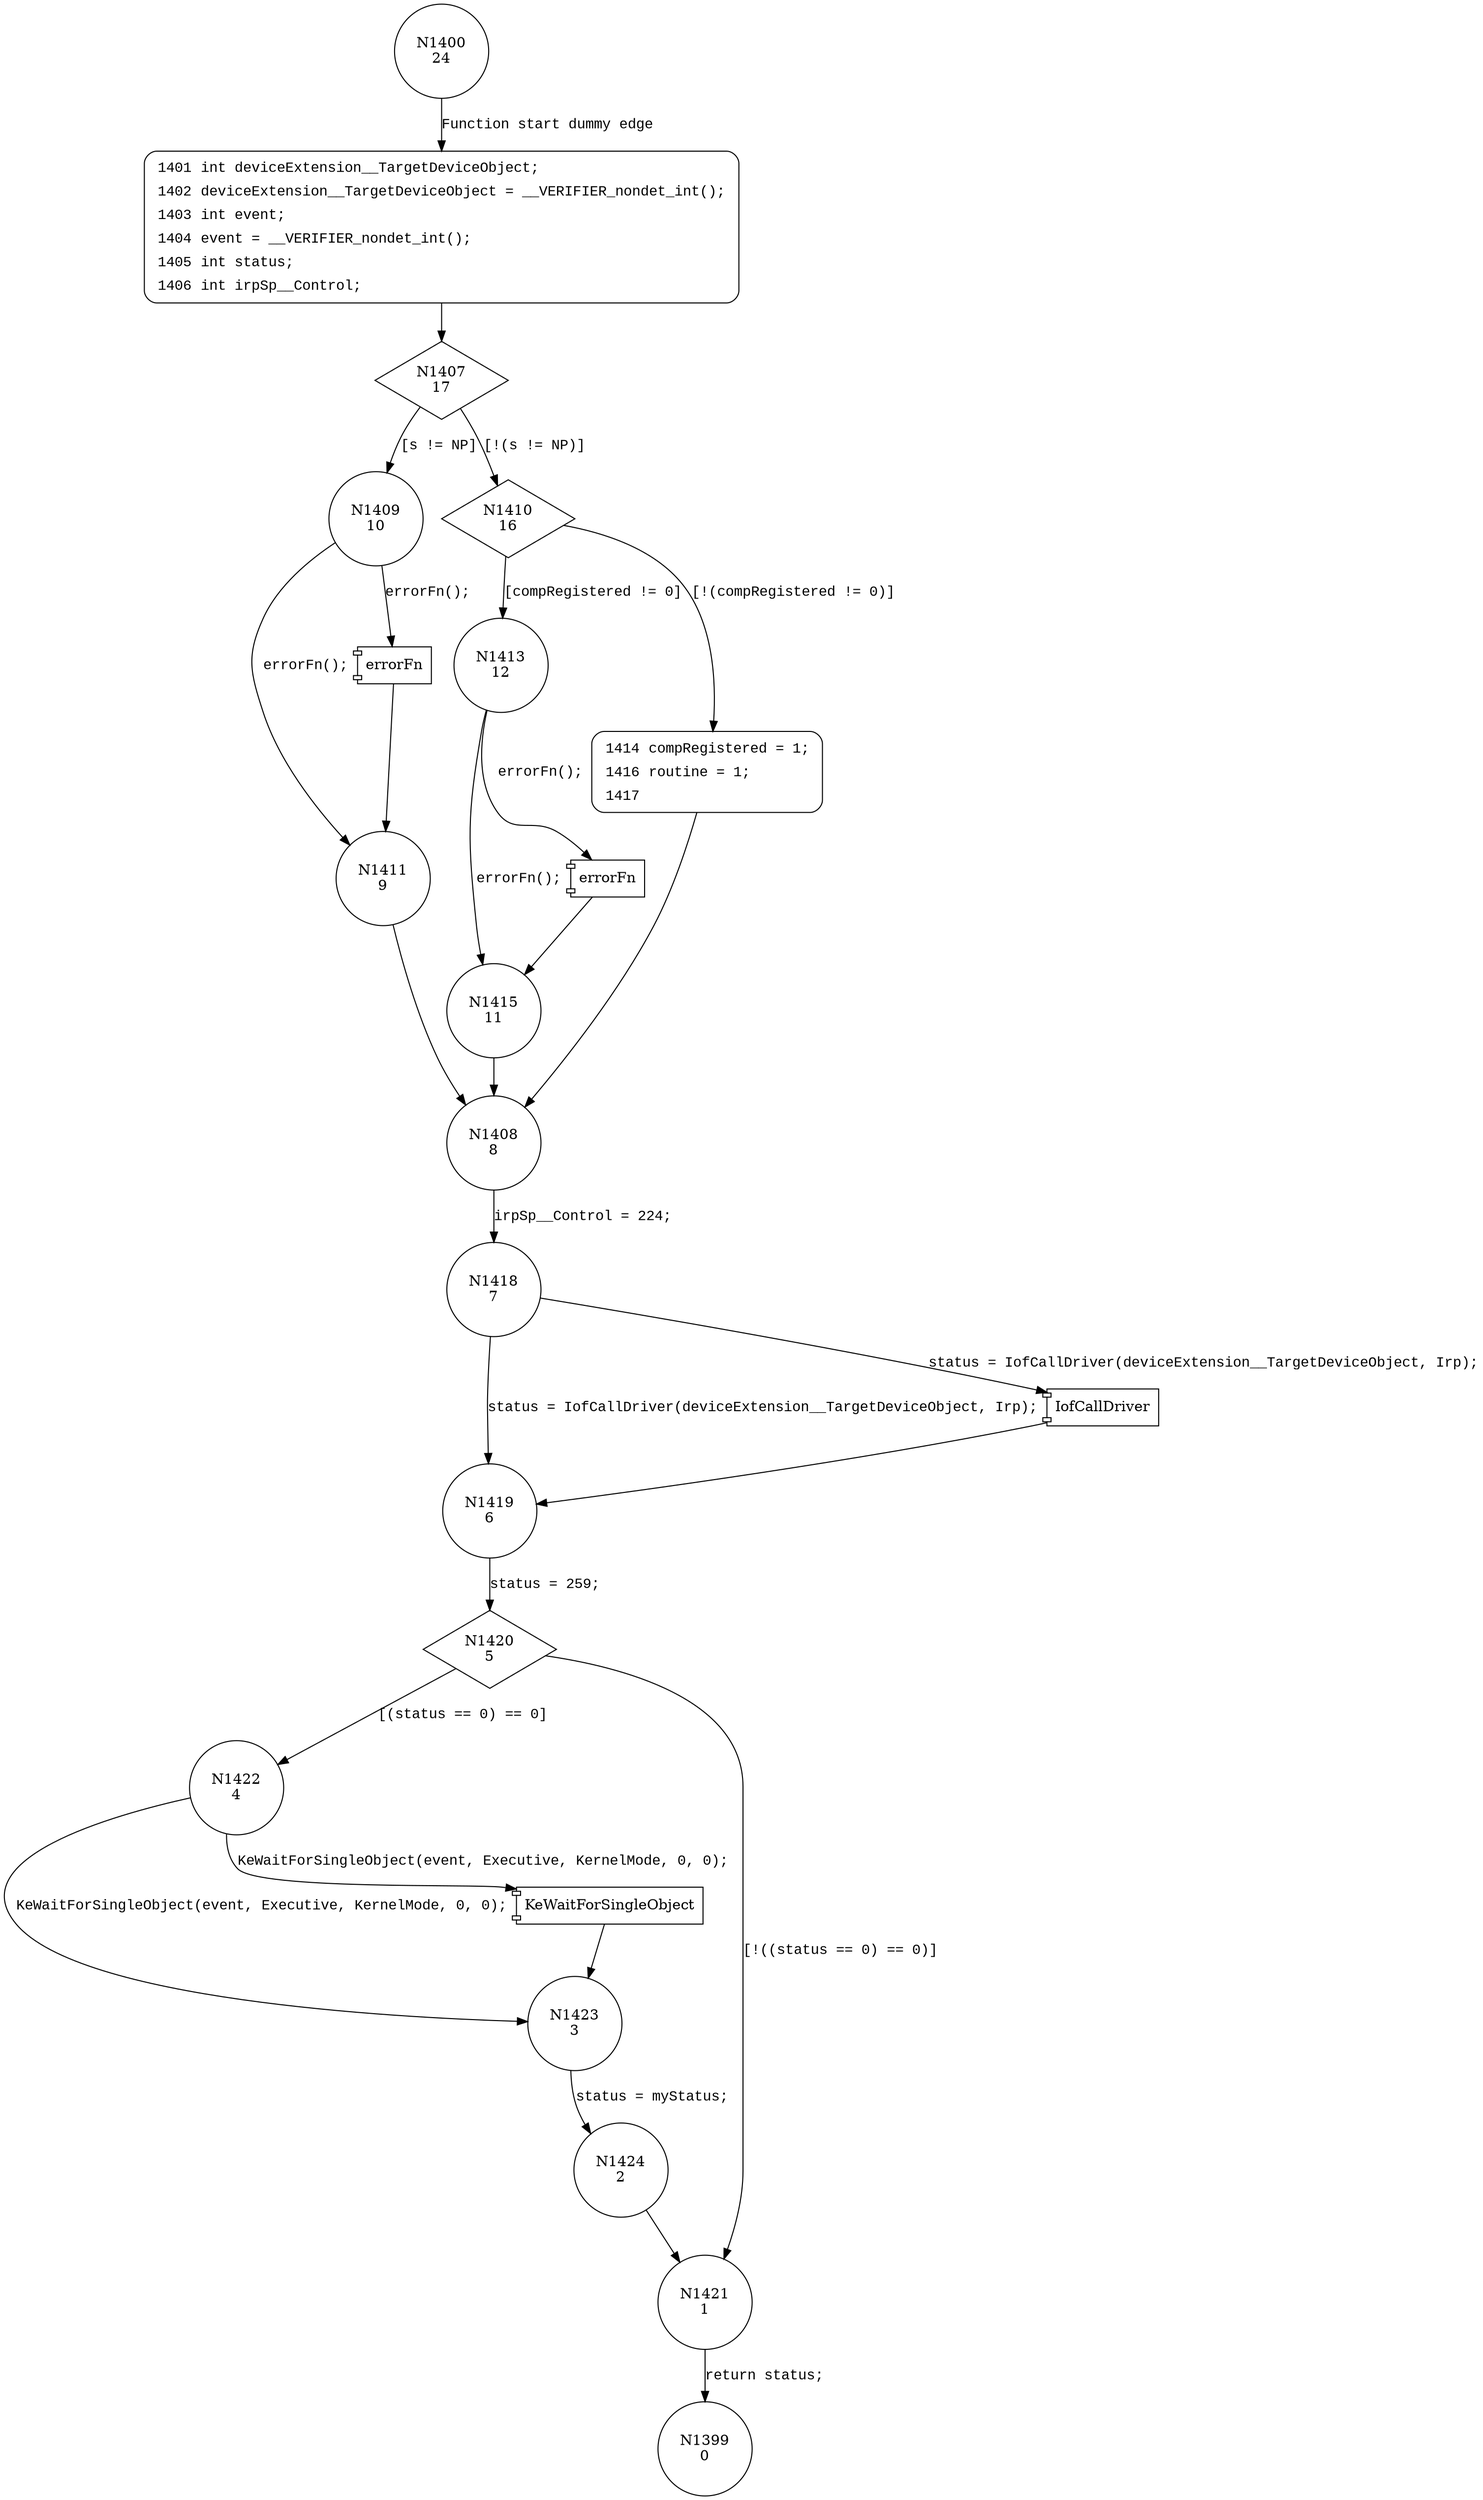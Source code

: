digraph CdAudioForwardIrpSynchronous {
1400 [shape="circle" label="N1400\n24"]
1401 [shape="circle" label="N1401\n23"]
1407 [shape="diamond" label="N1407\n17"]
1409 [shape="circle" label="N1409\n10"]
1410 [shape="diamond" label="N1410\n16"]
1413 [shape="circle" label="N1413\n12"]
1414 [shape="circle" label="N1414\n15"]
1408 [shape="circle" label="N1408\n8"]
1418 [shape="circle" label="N1418\n7"]
1419 [shape="circle" label="N1419\n6"]
1420 [shape="diamond" label="N1420\n5"]
1422 [shape="circle" label="N1422\n4"]
1421 [shape="circle" label="N1421\n1"]
1399 [shape="circle" label="N1399\n0"]
1423 [shape="circle" label="N1423\n3"]
1424 [shape="circle" label="N1424\n2"]
1415 [shape="circle" label="N1415\n11"]
1411 [shape="circle" label="N1411\n9"]
1401 [style="filled,bold" penwidth="1" fillcolor="white" fontname="Courier New" shape="Mrecord" label=<<table border="0" cellborder="0" cellpadding="3" bgcolor="white"><tr><td align="right">1401</td><td align="left">int deviceExtension__TargetDeviceObject;</td></tr><tr><td align="right">1402</td><td align="left">deviceExtension__TargetDeviceObject = __VERIFIER_nondet_int();</td></tr><tr><td align="right">1403</td><td align="left">int event;</td></tr><tr><td align="right">1404</td><td align="left">event = __VERIFIER_nondet_int();</td></tr><tr><td align="right">1405</td><td align="left">int status;</td></tr><tr><td align="right">1406</td><td align="left">int irpSp__Control;</td></tr></table>>]
1401 -> 1407[label=""]
1414 [style="filled,bold" penwidth="1" fillcolor="white" fontname="Courier New" shape="Mrecord" label=<<table border="0" cellborder="0" cellpadding="3" bgcolor="white"><tr><td align="right">1414</td><td align="left">compRegistered = 1;</td></tr><tr><td align="right">1416</td><td align="left">routine = 1;</td></tr><tr><td align="right">1417</td><td align="left"></td></tr></table>>]
1414 -> 1408[label=""]
1400 -> 1401 [label="Function start dummy edge" fontname="Courier New"]
1407 -> 1409 [label="[s != NP]" fontname="Courier New"]
1407 -> 1410 [label="[!(s != NP)]" fontname="Courier New"]
1410 -> 1413 [label="[compRegistered != 0]" fontname="Courier New"]
1410 -> 1414 [label="[!(compRegistered != 0)]" fontname="Courier New"]
1408 -> 1418 [label="irpSp__Control = 224;" fontname="Courier New"]
100097 [shape="component" label="IofCallDriver"]
1418 -> 100097 [label="status = IofCallDriver(deviceExtension__TargetDeviceObject, Irp);" fontname="Courier New"]
100097 -> 1419 [label="" fontname="Courier New"]
1418 -> 1419 [label="status = IofCallDriver(deviceExtension__TargetDeviceObject, Irp);" fontname="Courier New"]
1419 -> 1420 [label="status = 259;" fontname="Courier New"]
1420 -> 1422 [label="[(status == 0) == 0]" fontname="Courier New"]
1420 -> 1421 [label="[!((status == 0) == 0)]" fontname="Courier New"]
1421 -> 1399 [label="return status;" fontname="Courier New"]
100098 [shape="component" label="KeWaitForSingleObject"]
1422 -> 100098 [label="KeWaitForSingleObject(event, Executive, KernelMode, 0, 0);" fontname="Courier New"]
100098 -> 1423 [label="" fontname="Courier New"]
1422 -> 1423 [label="KeWaitForSingleObject(event, Executive, KernelMode, 0, 0);" fontname="Courier New"]
1423 -> 1424 [label="status = myStatus;" fontname="Courier New"]
100099 [shape="component" label="errorFn"]
1413 -> 100099 [label="errorFn();" fontname="Courier New"]
100099 -> 1415 [label="" fontname="Courier New"]
1413 -> 1415 [label="errorFn();" fontname="Courier New"]
1415 -> 1408 [label="" fontname="Courier New"]
100100 [shape="component" label="errorFn"]
1409 -> 100100 [label="errorFn();" fontname="Courier New"]
100100 -> 1411 [label="" fontname="Courier New"]
1409 -> 1411 [label="errorFn();" fontname="Courier New"]
1411 -> 1408 [label="" fontname="Courier New"]
1424 -> 1421 [label="" fontname="Courier New"]
}